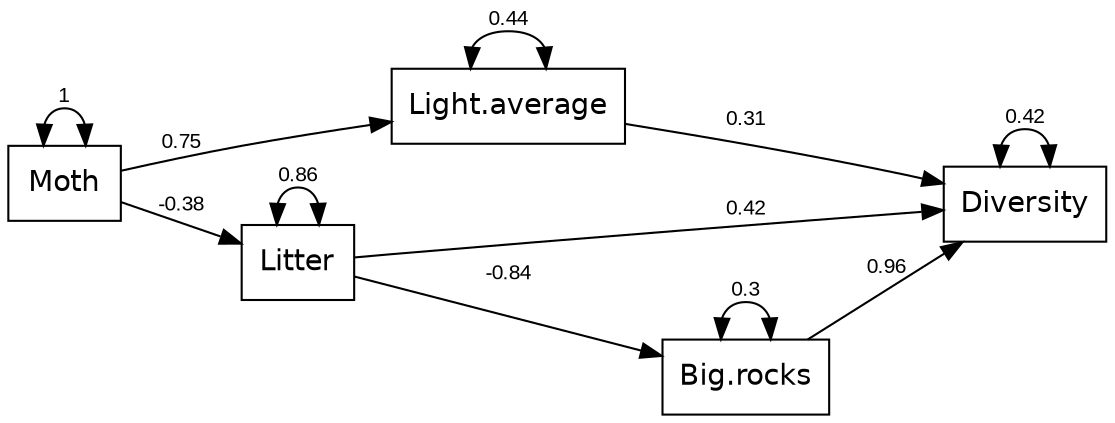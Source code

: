 digraph "sem.fit" {
  rankdir=LR;
  size="12,12";
  node [fontname="Helvetica" fontsize=14 shape=box];
  edge [fontname="Arial" fontsize=10];
  center=1;
  "Moth" -> "Light.average" [label="0.75"];
  "Moth" -> "Litter" [label="-0.38"];
  "Light.average" -> "Diversity" [label="0.31"];
  "Litter" -> "Big.rocks" [label="-0.84"];
  "Litter" -> "Diversity" [label="0.42"];
  "Big.rocks" -> "Diversity" [label="0.96"];
  "Moth" -> "Moth" [label="1" dir=both];
  "Light.average" -> "Light.average" [label="0.44" dir=both];
  "Litter" -> "Litter" [label="0.86" dir=both];
  "Big.rocks" -> "Big.rocks" [label="0.3" dir=both];
  "Diversity" -> "Diversity" [label="0.42" dir=both];
}

